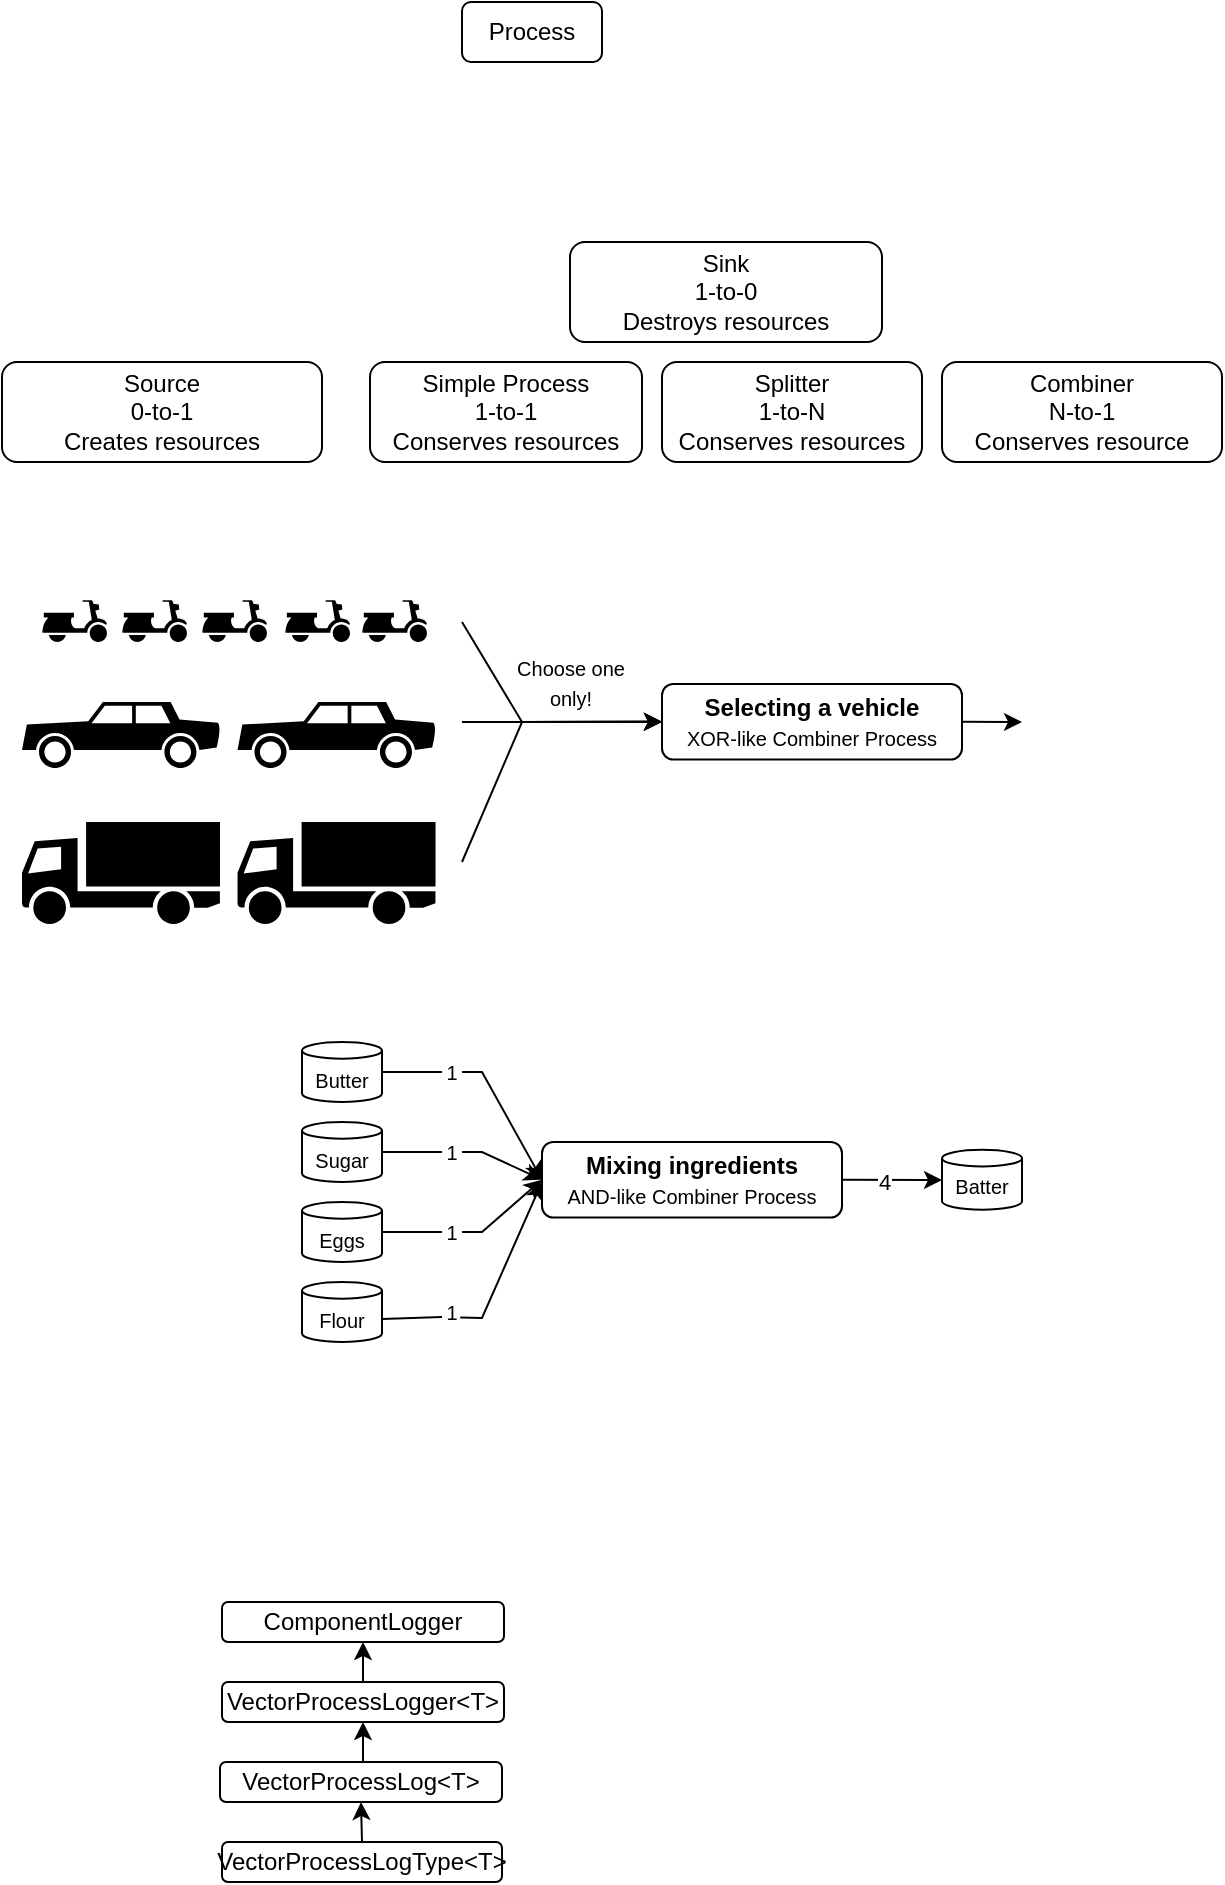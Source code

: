 <mxfile version="27.0.5">
  <diagram name="Page-1" id="4uPa_Z8kLkDAbIll4rXd">
    <mxGraphModel dx="583" dy="568" grid="1" gridSize="10" guides="1" tooltips="1" connect="1" arrows="1" fold="1" page="1" pageScale="1" pageWidth="827" pageHeight="1169" math="0" shadow="0">
      <root>
        <mxCell id="0" />
        <mxCell id="1" parent="0" />
        <mxCell id="1Ip1bbgy9BkKtDCGq5w8-1" value="Process" style="rounded=1;whiteSpace=wrap;html=1;" vertex="1" parent="1">
          <mxGeometry x="360" y="80" width="70" height="30" as="geometry" />
        </mxCell>
        <mxCell id="1Ip1bbgy9BkKtDCGq5w8-2" value="Splitter&lt;div&gt;1-to-N&lt;/div&gt;&lt;div&gt;Conserves resources&lt;/div&gt;" style="rounded=1;whiteSpace=wrap;html=1;" vertex="1" parent="1">
          <mxGeometry x="460" y="260" width="130" height="50" as="geometry" />
        </mxCell>
        <mxCell id="1Ip1bbgy9BkKtDCGq5w8-3" value="Combiner&lt;div&gt;N-to-1&lt;/div&gt;&lt;div&gt;Conserves resource&lt;/div&gt;" style="rounded=1;whiteSpace=wrap;html=1;" vertex="1" parent="1">
          <mxGeometry x="600" y="260" width="140" height="50" as="geometry" />
        </mxCell>
        <mxCell id="1Ip1bbgy9BkKtDCGq5w8-4" value="Simple Process&lt;div&gt;1-to-1&lt;/div&gt;&lt;div&gt;Conserves resources&lt;/div&gt;" style="rounded=1;whiteSpace=wrap;html=1;" vertex="1" parent="1">
          <mxGeometry x="314" y="260" width="136" height="50" as="geometry" />
        </mxCell>
        <mxCell id="1Ip1bbgy9BkKtDCGq5w8-5" value="Source&lt;div&gt;0-to-1&lt;/div&gt;&lt;div&gt;Creates resources&lt;/div&gt;" style="rounded=1;whiteSpace=wrap;html=1;" vertex="1" parent="1">
          <mxGeometry x="130" y="260" width="160" height="50" as="geometry" />
        </mxCell>
        <mxCell id="1Ip1bbgy9BkKtDCGq5w8-6" value="Sink&lt;div&gt;1-to-0&lt;/div&gt;&lt;div&gt;Destroys resources&lt;/div&gt;" style="rounded=1;whiteSpace=wrap;html=1;" vertex="1" parent="1">
          <mxGeometry x="414" y="200" width="156" height="50" as="geometry" />
        </mxCell>
        <mxCell id="1Ip1bbgy9BkKtDCGq5w8-7" value="" style="shape=mxgraph.signs.transportation.truck_1;html=1;pointerEvents=1;fillColor=#000000;strokeColor=none;verticalLabelPosition=bottom;verticalAlign=top;align=center;" vertex="1" parent="1">
          <mxGeometry x="247.76" y="490" width="99" height="51" as="geometry" />
        </mxCell>
        <mxCell id="1Ip1bbgy9BkKtDCGq5w8-8" value="" style="shape=mxgraph.signs.transportation.car_2;html=1;pointerEvents=1;fillColor=#000000;strokeColor=none;verticalLabelPosition=bottom;verticalAlign=top;align=center;" vertex="1" parent="1">
          <mxGeometry x="247.76" y="430" width="100" height="33" as="geometry" />
        </mxCell>
        <mxCell id="1Ip1bbgy9BkKtDCGq5w8-9" value="" style="shape=mxgraph.signs.transportation.scooter;html=1;pointerEvents=1;fillColor=#000000;strokeColor=none;verticalLabelPosition=bottom;verticalAlign=top;align=center;" vertex="1" parent="1">
          <mxGeometry x="271.52" y="379" width="32.48" height="21" as="geometry" />
        </mxCell>
        <mxCell id="1Ip1bbgy9BkKtDCGq5w8-11" value="&lt;b&gt;Selecting a vehicle&lt;/b&gt;&lt;div&gt;&lt;font style=&quot;font-size: 10px;&quot;&gt;XOR-like Combiner Process&lt;/font&gt;&lt;/div&gt;" style="rounded=1;whiteSpace=wrap;html=1;" vertex="1" parent="1">
          <mxGeometry x="460" y="421" width="150" height="37.75" as="geometry" />
        </mxCell>
        <mxCell id="1Ip1bbgy9BkKtDCGq5w8-12" value="" style="endArrow=classic;html=1;rounded=0;entryX=0;entryY=0.5;entryDx=0;entryDy=0;" edge="1" parent="1" target="1Ip1bbgy9BkKtDCGq5w8-11">
          <mxGeometry width="50" height="50" relative="1" as="geometry">
            <mxPoint x="360" y="390" as="sourcePoint" />
            <mxPoint x="430" y="440" as="targetPoint" />
            <Array as="points">
              <mxPoint x="390" y="440" />
            </Array>
          </mxGeometry>
        </mxCell>
        <mxCell id="1Ip1bbgy9BkKtDCGq5w8-13" value="" style="endArrow=classic;html=1;rounded=0;entryX=0;entryY=0.5;entryDx=0;entryDy=0;" edge="1" parent="1" target="1Ip1bbgy9BkKtDCGq5w8-11">
          <mxGeometry width="50" height="50" relative="1" as="geometry">
            <mxPoint x="360" y="510" as="sourcePoint" />
            <mxPoint x="430" y="440" as="targetPoint" />
            <Array as="points">
              <mxPoint x="390" y="440" />
            </Array>
          </mxGeometry>
        </mxCell>
        <mxCell id="1Ip1bbgy9BkKtDCGq5w8-14" value="" style="endArrow=classic;html=1;rounded=0;entryX=0;entryY=0.5;entryDx=0;entryDy=0;" edge="1" parent="1" target="1Ip1bbgy9BkKtDCGq5w8-11">
          <mxGeometry width="50" height="50" relative="1" as="geometry">
            <mxPoint x="360" y="440" as="sourcePoint" />
            <mxPoint x="460" y="449" as="targetPoint" />
            <Array as="points" />
          </mxGeometry>
        </mxCell>
        <mxCell id="1Ip1bbgy9BkKtDCGq5w8-15" value="" style="shape=mxgraph.signs.transportation.scooter;html=1;pointerEvents=1;fillColor=#000000;strokeColor=none;verticalLabelPosition=bottom;verticalAlign=top;align=center;" vertex="1" parent="1">
          <mxGeometry x="230.0" y="379" width="32.48" height="21" as="geometry" />
        </mxCell>
        <mxCell id="1Ip1bbgy9BkKtDCGq5w8-16" value="" style="shape=mxgraph.signs.transportation.scooter;html=1;pointerEvents=1;fillColor=#000000;strokeColor=none;verticalLabelPosition=bottom;verticalAlign=top;align=center;" vertex="1" parent="1">
          <mxGeometry x="310" y="379" width="32.48" height="21" as="geometry" />
        </mxCell>
        <mxCell id="1Ip1bbgy9BkKtDCGq5w8-17" value="" style="shape=mxgraph.signs.transportation.car_2;html=1;pointerEvents=1;fillColor=#000000;strokeColor=none;verticalLabelPosition=bottom;verticalAlign=top;align=center;" vertex="1" parent="1">
          <mxGeometry x="140" y="430" width="100" height="33" as="geometry" />
        </mxCell>
        <mxCell id="1Ip1bbgy9BkKtDCGq5w8-18" value="" style="shape=mxgraph.signs.transportation.truck_1;html=1;pointerEvents=1;fillColor=#000000;strokeColor=none;verticalLabelPosition=bottom;verticalAlign=top;align=center;" vertex="1" parent="1">
          <mxGeometry x="140" y="490" width="99" height="51" as="geometry" />
        </mxCell>
        <mxCell id="1Ip1bbgy9BkKtDCGq5w8-19" value="" style="shape=mxgraph.signs.transportation.scooter;html=1;pointerEvents=1;fillColor=#000000;strokeColor=none;verticalLabelPosition=bottom;verticalAlign=top;align=center;" vertex="1" parent="1">
          <mxGeometry x="190.0" y="379" width="32.48" height="21" as="geometry" />
        </mxCell>
        <mxCell id="1Ip1bbgy9BkKtDCGq5w8-20" value="" style="shape=mxgraph.signs.transportation.scooter;html=1;pointerEvents=1;fillColor=#000000;strokeColor=none;verticalLabelPosition=bottom;verticalAlign=top;align=center;" vertex="1" parent="1">
          <mxGeometry x="150.0" y="379" width="32.48" height="21" as="geometry" />
        </mxCell>
        <mxCell id="1Ip1bbgy9BkKtDCGq5w8-21" value="" style="endArrow=classic;html=1;rounded=0;exitX=1;exitY=0.5;exitDx=0;exitDy=0;" edge="1" parent="1" source="1Ip1bbgy9BkKtDCGq5w8-11">
          <mxGeometry width="50" height="50" relative="1" as="geometry">
            <mxPoint x="610" y="430" as="sourcePoint" />
            <mxPoint x="610" y="440" as="targetPoint" />
            <Array as="points" />
          </mxGeometry>
        </mxCell>
        <mxCell id="1Ip1bbgy9BkKtDCGq5w8-22" value="&lt;font style=&quot;font-size: 10px;&quot;&gt;Choose one&lt;/font&gt;&lt;div&gt;&lt;font style=&quot;font-size: 10px;&quot;&gt;only!&lt;/font&gt;&lt;/div&gt;" style="text;html=1;align=center;verticalAlign=middle;resizable=0;points=[];autosize=1;strokeColor=none;fillColor=none;" vertex="1" parent="1">
          <mxGeometry x="374" y="400" width="80" height="40" as="geometry" />
        </mxCell>
        <mxCell id="1Ip1bbgy9BkKtDCGq5w8-32" value="&lt;font style=&quot;font-size: 10px;&quot;&gt;Butter&lt;/font&gt;" style="shape=cylinder3;whiteSpace=wrap;html=1;boundedLbl=1;backgroundOutline=1;size=4.2;" vertex="1" parent="1">
          <mxGeometry x="280" y="600" width="40" height="30" as="geometry" />
        </mxCell>
        <mxCell id="1Ip1bbgy9BkKtDCGq5w8-37" value="&lt;font style=&quot;font-size: 10px;&quot;&gt;Sugar&lt;/font&gt;" style="shape=cylinder3;whiteSpace=wrap;html=1;boundedLbl=1;backgroundOutline=1;size=4.2;" vertex="1" parent="1">
          <mxGeometry x="280" y="640" width="40" height="30" as="geometry" />
        </mxCell>
        <mxCell id="1Ip1bbgy9BkKtDCGq5w8-38" value="&lt;font style=&quot;font-size: 10px;&quot;&gt;Eggs&lt;/font&gt;" style="shape=cylinder3;whiteSpace=wrap;html=1;boundedLbl=1;backgroundOutline=1;size=4.2;" vertex="1" parent="1">
          <mxGeometry x="280" y="680" width="40" height="30" as="geometry" />
        </mxCell>
        <mxCell id="1Ip1bbgy9BkKtDCGq5w8-39" value="&lt;font style=&quot;font-size: 10px;&quot;&gt;Flour&lt;/font&gt;" style="shape=cylinder3;whiteSpace=wrap;html=1;boundedLbl=1;backgroundOutline=1;size=4.2;" vertex="1" parent="1">
          <mxGeometry x="280" y="720" width="40" height="30" as="geometry" />
        </mxCell>
        <mxCell id="1Ip1bbgy9BkKtDCGq5w8-40" value="&lt;b&gt;Mixing ingredients&lt;/b&gt;&lt;br&gt;&lt;div&gt;&lt;font style=&quot;font-size: 10px;&quot;&gt;AND-like Combiner Process&lt;/font&gt;&lt;/div&gt;" style="rounded=1;whiteSpace=wrap;html=1;" vertex="1" parent="1">
          <mxGeometry x="400" y="650" width="150" height="37.75" as="geometry" />
        </mxCell>
        <mxCell id="1Ip1bbgy9BkKtDCGq5w8-41" value="" style="endArrow=classic;html=1;rounded=0;entryX=0;entryY=0.5;entryDx=0;entryDy=0;exitX=1;exitY=0.5;exitDx=0;exitDy=0;exitPerimeter=0;" edge="1" parent="1" source="1Ip1bbgy9BkKtDCGq5w8-51" target="1Ip1bbgy9BkKtDCGq5w8-40">
          <mxGeometry width="50" height="50" relative="1" as="geometry">
            <mxPoint x="345" y="620" as="sourcePoint" />
            <mxPoint x="445" y="550" as="targetPoint" />
            <Array as="points">
              <mxPoint x="370" y="615" />
            </Array>
          </mxGeometry>
        </mxCell>
        <mxCell id="1Ip1bbgy9BkKtDCGq5w8-42" value="" style="endArrow=classic;html=1;rounded=0;entryX=0;entryY=0.5;entryDx=0;entryDy=0;exitX=1;exitY=0.5;exitDx=0;exitDy=0;exitPerimeter=0;" edge="1" parent="1" source="1Ip1bbgy9BkKtDCGq5w8-53" target="1Ip1bbgy9BkKtDCGq5w8-40">
          <mxGeometry width="50" height="50" relative="1" as="geometry">
            <mxPoint x="330" y="625" as="sourcePoint" />
            <mxPoint x="411" y="682" as="targetPoint" />
            <Array as="points">
              <mxPoint x="370" y="655" />
            </Array>
          </mxGeometry>
        </mxCell>
        <mxCell id="1Ip1bbgy9BkKtDCGq5w8-43" value="" style="endArrow=classic;html=1;rounded=0;entryX=0;entryY=0.5;entryDx=0;entryDy=0;exitX=1;exitY=0.5;exitDx=0;exitDy=0;exitPerimeter=0;" edge="1" parent="1" source="1Ip1bbgy9BkKtDCGq5w8-55" target="1Ip1bbgy9BkKtDCGq5w8-40">
          <mxGeometry width="50" height="50" relative="1" as="geometry">
            <mxPoint x="330" y="665" as="sourcePoint" />
            <mxPoint x="410" y="679" as="targetPoint" />
            <Array as="points">
              <mxPoint x="370" y="695" />
            </Array>
          </mxGeometry>
        </mxCell>
        <mxCell id="1Ip1bbgy9BkKtDCGq5w8-44" value="" style="endArrow=classic;html=1;rounded=0;entryX=0;entryY=0.5;entryDx=0;entryDy=0;exitX=0.911;exitY=0.776;exitDx=0;exitDy=0;exitPerimeter=0;" edge="1" parent="1" source="1Ip1bbgy9BkKtDCGq5w8-57">
          <mxGeometry width="50" height="50" relative="1" as="geometry">
            <mxPoint x="320" y="738.47" as="sourcePoint" />
            <mxPoint x="400" y="670.005" as="targetPoint" />
            <Array as="points">
              <mxPoint x="370" y="738" />
            </Array>
          </mxGeometry>
        </mxCell>
        <mxCell id="1Ip1bbgy9BkKtDCGq5w8-45" value="" style="endArrow=classic;html=1;rounded=0;exitX=1;exitY=0.5;exitDx=0;exitDy=0;" edge="1" parent="1" source="1Ip1bbgy9BkKtDCGq5w8-40">
          <mxGeometry width="50" height="50" relative="1" as="geometry">
            <mxPoint x="330" y="625" as="sourcePoint" />
            <mxPoint x="600" y="669" as="targetPoint" />
            <Array as="points" />
          </mxGeometry>
        </mxCell>
        <mxCell id="1Ip1bbgy9BkKtDCGq5w8-62" value="4" style="edgeLabel;html=1;align=center;verticalAlign=middle;resizable=0;points=[];" vertex="1" connectable="0" parent="1Ip1bbgy9BkKtDCGq5w8-45">
          <mxGeometry x="-0.173" y="-1" relative="1" as="geometry">
            <mxPoint as="offset" />
          </mxGeometry>
        </mxCell>
        <mxCell id="1Ip1bbgy9BkKtDCGq5w8-52" value="" style="endArrow=none;html=1;rounded=0;entryX=0;entryY=0.5;entryDx=0;entryDy=0;exitX=1;exitY=0.5;exitDx=0;exitDy=0;exitPerimeter=0;startFill=0;" edge="1" parent="1" source="1Ip1bbgy9BkKtDCGq5w8-32" target="1Ip1bbgy9BkKtDCGq5w8-51">
          <mxGeometry width="50" height="50" relative="1" as="geometry">
            <mxPoint x="320" y="615" as="sourcePoint" />
            <mxPoint x="400" y="669" as="targetPoint" />
            <Array as="points" />
          </mxGeometry>
        </mxCell>
        <mxCell id="1Ip1bbgy9BkKtDCGq5w8-51" value="&lt;font style=&quot;font-size: 10px;&quot;&gt;1&lt;/font&gt;" style="text;html=1;align=center;verticalAlign=middle;whiteSpace=wrap;rounded=0;" vertex="1" parent="1">
          <mxGeometry x="350" y="610" width="10" height="10" as="geometry" />
        </mxCell>
        <mxCell id="1Ip1bbgy9BkKtDCGq5w8-54" value="" style="endArrow=none;html=1;rounded=0;entryX=0;entryY=0.5;entryDx=0;entryDy=0;exitX=1;exitY=0.5;exitDx=0;exitDy=0;exitPerimeter=0;startFill=0;" edge="1" parent="1" source="1Ip1bbgy9BkKtDCGq5w8-37" target="1Ip1bbgy9BkKtDCGq5w8-53">
          <mxGeometry width="50" height="50" relative="1" as="geometry">
            <mxPoint x="320" y="655" as="sourcePoint" />
            <mxPoint x="400" y="669" as="targetPoint" />
            <Array as="points" />
          </mxGeometry>
        </mxCell>
        <mxCell id="1Ip1bbgy9BkKtDCGq5w8-53" value="&lt;font style=&quot;font-size: 10px;&quot;&gt;1&lt;/font&gt;" style="text;html=1;align=center;verticalAlign=middle;whiteSpace=wrap;rounded=0;" vertex="1" parent="1">
          <mxGeometry x="350" y="650" width="10" height="10" as="geometry" />
        </mxCell>
        <mxCell id="1Ip1bbgy9BkKtDCGq5w8-56" value="" style="endArrow=none;html=1;rounded=0;entryX=0;entryY=0.5;entryDx=0;entryDy=0;exitX=1;exitY=0.5;exitDx=0;exitDy=0;exitPerimeter=0;startFill=0;" edge="1" parent="1" source="1Ip1bbgy9BkKtDCGq5w8-38" target="1Ip1bbgy9BkKtDCGq5w8-55">
          <mxGeometry width="50" height="50" relative="1" as="geometry">
            <mxPoint x="320" y="695" as="sourcePoint" />
            <mxPoint x="400" y="669" as="targetPoint" />
            <Array as="points" />
          </mxGeometry>
        </mxCell>
        <mxCell id="1Ip1bbgy9BkKtDCGq5w8-55" value="&lt;font style=&quot;font-size: 10px;&quot;&gt;1&lt;/font&gt;" style="text;html=1;align=center;verticalAlign=middle;whiteSpace=wrap;rounded=0;" vertex="1" parent="1">
          <mxGeometry x="350" y="690" width="10" height="10" as="geometry" />
        </mxCell>
        <mxCell id="1Ip1bbgy9BkKtDCGq5w8-59" value="" style="endArrow=none;html=1;rounded=0;entryX=0;entryY=0.75;entryDx=0;entryDy=0;exitX=1;exitY=0.578;exitDx=0;exitDy=0;exitPerimeter=0;startFill=0;" edge="1" parent="1" target="1Ip1bbgy9BkKtDCGq5w8-57">
          <mxGeometry width="50" height="50" relative="1" as="geometry">
            <mxPoint x="320" y="738.47" as="sourcePoint" />
            <mxPoint x="400" y="670.005" as="targetPoint" />
            <Array as="points" />
          </mxGeometry>
        </mxCell>
        <mxCell id="1Ip1bbgy9BkKtDCGq5w8-57" value="&lt;font style=&quot;font-size: 10px;&quot;&gt;1&lt;/font&gt;" style="text;html=1;align=center;verticalAlign=middle;whiteSpace=wrap;rounded=0;" vertex="1" parent="1">
          <mxGeometry x="350" y="730" width="10" height="10" as="geometry" />
        </mxCell>
        <mxCell id="1Ip1bbgy9BkKtDCGq5w8-63" value="&lt;font style=&quot;font-size: 10px;&quot;&gt;Batter&lt;/font&gt;" style="shape=cylinder3;whiteSpace=wrap;html=1;boundedLbl=1;backgroundOutline=1;size=4.2;" vertex="1" parent="1">
          <mxGeometry x="600" y="653.88" width="40" height="30" as="geometry" />
        </mxCell>
        <mxCell id="1Ip1bbgy9BkKtDCGq5w8-64" value="" style="endArrow=classic;html=1;rounded=0;exitX=1;exitY=0.5;exitDx=0;exitDy=0;" edge="1" parent="1" source="1Ip1bbgy9BkKtDCGq5w8-11">
          <mxGeometry width="50" height="50" relative="1" as="geometry">
            <mxPoint x="370" y="450" as="sourcePoint" />
            <mxPoint x="640" y="440" as="targetPoint" />
            <Array as="points" />
          </mxGeometry>
        </mxCell>
        <mxCell id="1Ip1bbgy9BkKtDCGq5w8-69" style="edgeStyle=orthogonalEdgeStyle;rounded=0;orthogonalLoop=1;jettySize=auto;html=1;exitX=0.5;exitY=0;exitDx=0;exitDy=0;entryX=0.5;entryY=1;entryDx=0;entryDy=0;" edge="1" parent="1" source="1Ip1bbgy9BkKtDCGq5w8-65" target="1Ip1bbgy9BkKtDCGq5w8-68">
          <mxGeometry relative="1" as="geometry" />
        </mxCell>
        <mxCell id="1Ip1bbgy9BkKtDCGq5w8-65" value="VectorProcessLog&amp;lt;T&amp;gt;" style="rounded=1;whiteSpace=wrap;html=1;" vertex="1" parent="1">
          <mxGeometry x="239" y="960" width="141" height="20" as="geometry" />
        </mxCell>
        <mxCell id="1Ip1bbgy9BkKtDCGq5w8-67" style="edgeStyle=orthogonalEdgeStyle;rounded=0;orthogonalLoop=1;jettySize=auto;html=1;exitX=0.5;exitY=0;exitDx=0;exitDy=0;entryX=0.5;entryY=1;entryDx=0;entryDy=0;" edge="1" parent="1" source="1Ip1bbgy9BkKtDCGq5w8-66" target="1Ip1bbgy9BkKtDCGq5w8-65">
          <mxGeometry relative="1" as="geometry" />
        </mxCell>
        <mxCell id="1Ip1bbgy9BkKtDCGq5w8-66" value="VectorProcessLogType&amp;lt;T&amp;gt;" style="rounded=1;whiteSpace=wrap;html=1;" vertex="1" parent="1">
          <mxGeometry x="240" y="1000" width="140" height="20" as="geometry" />
        </mxCell>
        <mxCell id="1Ip1bbgy9BkKtDCGq5w8-71" style="edgeStyle=orthogonalEdgeStyle;rounded=0;orthogonalLoop=1;jettySize=auto;html=1;exitX=0.5;exitY=0;exitDx=0;exitDy=0;entryX=0.5;entryY=1;entryDx=0;entryDy=0;" edge="1" parent="1" source="1Ip1bbgy9BkKtDCGq5w8-68" target="1Ip1bbgy9BkKtDCGq5w8-70">
          <mxGeometry relative="1" as="geometry" />
        </mxCell>
        <mxCell id="1Ip1bbgy9BkKtDCGq5w8-68" value="VectorProcessLogger&amp;lt;T&amp;gt;" style="rounded=1;whiteSpace=wrap;html=1;" vertex="1" parent="1">
          <mxGeometry x="240" y="920" width="141" height="20" as="geometry" />
        </mxCell>
        <mxCell id="1Ip1bbgy9BkKtDCGq5w8-70" value="ComponentLogger" style="rounded=1;whiteSpace=wrap;html=1;" vertex="1" parent="1">
          <mxGeometry x="240" y="880" width="141" height="20" as="geometry" />
        </mxCell>
      </root>
    </mxGraphModel>
  </diagram>
</mxfile>
